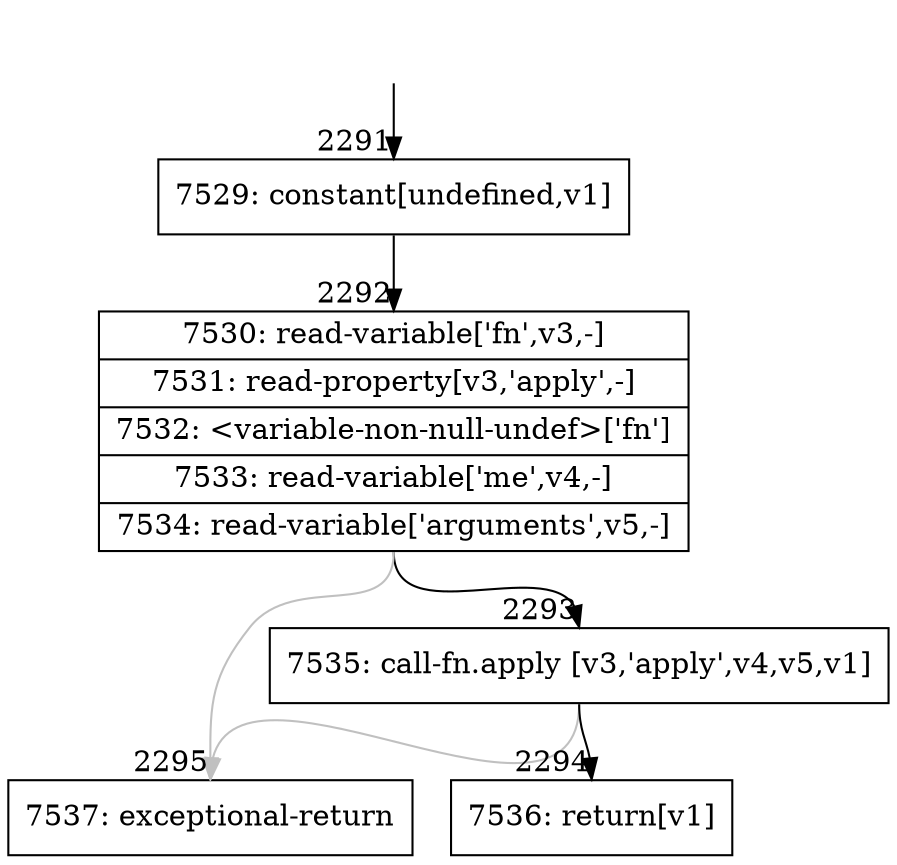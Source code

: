digraph {
rankdir="TD"
BB_entry185[shape=none,label=""];
BB_entry185 -> BB2291 [tailport=s, headport=n, headlabel="    2291"]
BB2291 [shape=record label="{7529: constant[undefined,v1]}" ] 
BB2291 -> BB2292 [tailport=s, headport=n, headlabel="      2292"]
BB2292 [shape=record label="{7530: read-variable['fn',v3,-]|7531: read-property[v3,'apply',-]|7532: \<variable-non-null-undef\>['fn']|7533: read-variable['me',v4,-]|7534: read-variable['arguments',v5,-]}" ] 
BB2292 -> BB2293 [tailport=s, headport=n, headlabel="      2293"]
BB2292 -> BB2295 [tailport=s, headport=n, color=gray, headlabel="      2295"]
BB2293 [shape=record label="{7535: call-fn.apply [v3,'apply',v4,v5,v1]}" ] 
BB2293 -> BB2294 [tailport=s, headport=n, headlabel="      2294"]
BB2293 -> BB2295 [tailport=s, headport=n, color=gray]
BB2294 [shape=record label="{7536: return[v1]}" ] 
BB2295 [shape=record label="{7537: exceptional-return}" ] 
//#$~ 2005
}
